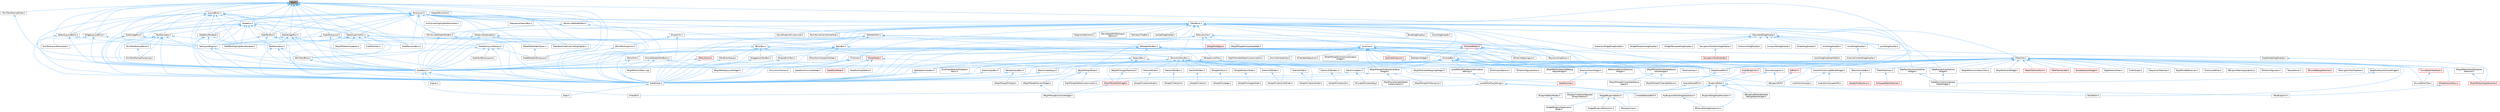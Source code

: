 digraph "IRun.h"
{
 // INTERACTIVE_SVG=YES
 // LATEX_PDF_SIZE
  bgcolor="transparent";
  edge [fontname=Helvetica,fontsize=10,labelfontname=Helvetica,labelfontsize=10];
  node [fontname=Helvetica,fontsize=10,shape=box,height=0.2,width=0.4];
  Node1 [id="Node000001",label="IRun.h",height=0.2,width=0.4,color="gray40", fillcolor="grey60", style="filled", fontcolor="black",tooltip=" "];
  Node1 -> Node2 [id="edge1_Node000001_Node000002",dir="back",color="steelblue1",style="solid",tooltip=" "];
  Node2 [id="Node000002",label="DefaultLayoutBlock.h",height=0.2,width=0.4,color="grey40", fillcolor="white", style="filled",URL="$de/d9b/DefaultLayoutBlock_8h.html",tooltip=" "];
  Node2 -> Node3 [id="edge2_Node000002_Node000003",dir="back",color="steelblue1",style="solid",tooltip=" "];
  Node3 [id="Node000003",label="SlateBasics.h",height=0.2,width=0.4,color="grey40", fillcolor="white", style="filled",URL="$da/d2f/SlateBasics_8h.html",tooltip=" "];
  Node3 -> Node4 [id="edge3_Node000003_Node000004",dir="back",color="steelblue1",style="solid",tooltip=" "];
  Node4 [id="Node000004",label="Engine.h",height=0.2,width=0.4,color="grey40", fillcolor="white", style="filled",URL="$d1/d34/Public_2Engine_8h.html",tooltip=" "];
  Node3 -> Node5 [id="edge4_Node000003_Node000005",dir="back",color="steelblue1",style="solid",tooltip=" "];
  Node5 [id="Node000005",label="Slate.h",height=0.2,width=0.4,color="grey40", fillcolor="white", style="filled",URL="$d2/dc0/Slate_8h.html",tooltip=" "];
  Node3 -> Node6 [id="edge5_Node000003_Node000006",dir="back",color="steelblue1",style="solid",tooltip=" "];
  Node6 [id="Node000006",label="SlateExtras.h",height=0.2,width=0.4,color="grey40", fillcolor="white", style="filled",URL="$d8/dec/SlateExtras_8h.html",tooltip=" "];
  Node6 -> Node5 [id="edge6_Node000006_Node000005",dir="back",color="steelblue1",style="solid",tooltip=" "];
  Node3 -> Node7 [id="edge7_Node000003_Node000007",dir="back",color="steelblue1",style="solid",tooltip=" "];
  Node7 [id="Node000007",label="UnrealEd.h",height=0.2,width=0.4,color="grey40", fillcolor="white", style="filled",URL="$d2/d5f/UnrealEd_8h.html",tooltip=" "];
  Node2 -> Node6 [id="edge8_Node000002_Node000006",dir="back",color="steelblue1",style="solid",tooltip=" "];
  Node2 -> Node8 [id="edge9_Node000002_Node000008",dir="back",color="steelblue1",style="solid",tooltip=" "];
  Node8 [id="Node000008",label="TextLayoutEngine.h",height=0.2,width=0.4,color="grey40", fillcolor="white", style="filled",URL="$da/d06/TextLayoutEngine_8h.html",tooltip=" "];
  Node8 -> Node3 [id="edge10_Node000008_Node000003",dir="back",color="steelblue1",style="solid",tooltip=" "];
  Node8 -> Node6 [id="edge11_Node000008_Node000006",dir="back",color="steelblue1",style="solid",tooltip=" "];
  Node1 -> Node9 [id="edge12_Node000001_Node000009",dir="back",color="steelblue1",style="solid",tooltip=" "];
  Node9 [id="Node000009",label="ILayoutBlock.h",height=0.2,width=0.4,color="grey40", fillcolor="white", style="filled",URL="$d5/d67/ILayoutBlock_8h.html",tooltip=" "];
  Node9 -> Node2 [id="edge13_Node000009_Node000002",dir="back",color="steelblue1",style="solid",tooltip=" "];
  Node9 -> Node10 [id="edge14_Node000009_Node000010",dir="back",color="steelblue1",style="solid",tooltip=" "];
  Node10 [id="Node000010",label="ISlateRun.h",height=0.2,width=0.4,color="grey40", fillcolor="white", style="filled",URL="$d9/d49/ISlateRun_8h.html",tooltip=" "];
  Node10 -> Node11 [id="edge15_Node000010_Node000011",dir="back",color="steelblue1",style="solid",tooltip=" "];
  Node11 [id="Node000011",label="ISlateRunRenderer.h",height=0.2,width=0.4,color="grey40", fillcolor="white", style="filled",URL="$d3/dfa/ISlateRunRenderer_8h.html",tooltip=" "];
  Node11 -> Node3 [id="edge16_Node000011_Node000003",dir="back",color="steelblue1",style="solid",tooltip=" "];
  Node11 -> Node6 [id="edge17_Node000011_Node000006",dir="back",color="steelblue1",style="solid",tooltip=" "];
  Node11 -> Node12 [id="edge18_Node000011_Node000012",dir="back",color="steelblue1",style="solid",tooltip=" "];
  Node12 [id="Node000012",label="SlateTextHighlightRunRenderer.h",height=0.2,width=0.4,color="grey40", fillcolor="white", style="filled",URL="$d0/d78/SlateTextHighlightRunRenderer_8h.html",tooltip=" "];
  Node11 -> Node8 [id="edge19_Node000011_Node000008",dir="back",color="steelblue1",style="solid",tooltip=" "];
  Node10 -> Node13 [id="edge20_Node000010_Node000013",dir="back",color="steelblue1",style="solid",tooltip=" "];
  Node13 [id="Node000013",label="ITextDecorator.h",height=0.2,width=0.4,color="grey40", fillcolor="white", style="filled",URL="$d6/d35/ITextDecorator_8h.html",tooltip=" "];
  Node13 -> Node14 [id="edge21_Node000013_Node000014",dir="back",color="steelblue1",style="solid",tooltip=" "];
  Node14 [id="Node000014",label="IRichTextMarkupParser.h",height=0.2,width=0.4,color="grey40", fillcolor="white", style="filled",URL="$d1/dae/IRichTextMarkupParser_8h.html",tooltip=" "];
  Node14 -> Node15 [id="edge22_Node000014_Node000015",dir="back",color="steelblue1",style="solid",tooltip=" "];
  Node15 [id="Node000015",label="RichTextMarkupProcessing.h",height=0.2,width=0.4,color="grey40", fillcolor="white", style="filled",URL="$d5/ddd/RichTextMarkupProcessing_8h.html",tooltip=" "];
  Node13 -> Node16 [id="edge23_Node000013_Node000016",dir="back",color="steelblue1",style="solid",tooltip=" "];
  Node16 [id="Node000016",label="RichTextLayoutMarshaller.h",height=0.2,width=0.4,color="grey40", fillcolor="white", style="filled",URL="$dd/d85/RichTextLayoutMarshaller_8h.html",tooltip=" "];
  Node13 -> Node15 [id="edge24_Node000013_Node000015",dir="back",color="steelblue1",style="solid",tooltip=" "];
  Node13 -> Node17 [id="edge25_Node000013_Node000017",dir="back",color="steelblue1",style="solid",tooltip=" "];
  Node17 [id="Node000017",label="SRichTextBlock.h",height=0.2,width=0.4,color="grey40", fillcolor="white", style="filled",URL="$dd/d4c/SRichTextBlock_8h.html",tooltip=" "];
  Node17 -> Node3 [id="edge26_Node000017_Node000003",dir="back",color="steelblue1",style="solid",tooltip=" "];
  Node17 -> Node6 [id="edge27_Node000017_Node000006",dir="back",color="steelblue1",style="solid",tooltip=" "];
  Node13 -> Node3 [id="edge28_Node000013_Node000003",dir="back",color="steelblue1",style="solid",tooltip=" "];
  Node13 -> Node6 [id="edge29_Node000013_Node000006",dir="back",color="steelblue1",style="solid",tooltip=" "];
  Node13 -> Node18 [id="edge30_Node000013_Node000018",dir="back",color="steelblue1",style="solid",tooltip=" "];
  Node18 [id="Node000018",label="TextDecorators.h",height=0.2,width=0.4,color="grey40", fillcolor="white", style="filled",URL="$df/d2a/TextDecorators_8h.html",tooltip=" "];
  Node18 -> Node17 [id="edge31_Node000018_Node000017",dir="back",color="steelblue1",style="solid",tooltip=" "];
  Node18 -> Node3 [id="edge32_Node000018_Node000003",dir="back",color="steelblue1",style="solid",tooltip=" "];
  Node18 -> Node6 [id="edge33_Node000018_Node000006",dir="back",color="steelblue1",style="solid",tooltip=" "];
  Node10 -> Node3 [id="edge34_Node000010_Node000003",dir="back",color="steelblue1",style="solid",tooltip=" "];
  Node10 -> Node6 [id="edge35_Node000010_Node000006",dir="back",color="steelblue1",style="solid",tooltip=" "];
  Node10 -> Node19 [id="edge36_Node000010_Node000019",dir="back",color="steelblue1",style="solid",tooltip=" "];
  Node19 [id="Node000019",label="SlateHyperlinkRun.h",height=0.2,width=0.4,color="grey40", fillcolor="white", style="filled",URL="$d6/dd6/SlateHyperlinkRun_8h.html",tooltip=" "];
  Node19 -> Node20 [id="edge37_Node000019_Node000020",dir="back",color="steelblue1",style="solid",tooltip=" "];
  Node20 [id="Node000020",label="CreditsScreen.h",height=0.2,width=0.4,color="grey40", fillcolor="white", style="filled",URL="$d7/db9/CreditsScreen_8h.html",tooltip=" "];
  Node19 -> Node21 [id="edge38_Node000019_Node000021",dir="back",color="steelblue1",style="solid",tooltip=" "];
  Node21 [id="Node000021",label="SKismetInspector.h",height=0.2,width=0.4,color="grey40", fillcolor="white", style="filled",URL="$db/dd1/SKismetInspector_8h.html",tooltip=" "];
  Node21 -> Node22 [id="edge39_Node000021_Node000022",dir="back",color="steelblue1",style="solid",tooltip=" "];
  Node22 [id="Node000022",label="BlueprintEditor.h",height=0.2,width=0.4,color="grey40", fillcolor="white", style="filled",URL="$df/d7d/BlueprintEditor_8h.html",tooltip=" "];
  Node22 -> Node23 [id="edge40_Node000022_Node000023",dir="back",color="steelblue1",style="solid",tooltip=" "];
  Node23 [id="Node000023",label="BPVariableDragDropAction.h",height=0.2,width=0.4,color="grey40", fillcolor="white", style="filled",URL="$dd/d23/BPVariableDragDropAction_8h.html",tooltip=" "];
  Node22 -> Node24 [id="edge41_Node000022_Node000024",dir="back",color="steelblue1",style="solid",tooltip=" "];
  Node24 [id="Node000024",label="BlueprintDragDropMenuItem.h",height=0.2,width=0.4,color="grey40", fillcolor="white", style="filled",URL="$dc/deb/BlueprintDragDropMenuItem_8h.html",tooltip=" "];
  Node22 -> Node25 [id="edge42_Node000022_Node000025",dir="back",color="steelblue1",style="solid",tooltip=" "];
  Node25 [id="Node000025",label="BlueprintEditorModes.h",height=0.2,width=0.4,color="grey40", fillcolor="white", style="filled",URL="$d9/d70/BlueprintEditorModes_8h.html",tooltip=" "];
  Node25 -> Node26 [id="edge43_Node000025_Node000026",dir="back",color="steelblue1",style="solid",tooltip=" "];
  Node26 [id="Node000026",label="WidgetBlueprintApplication\lMode.h",height=0.2,width=0.4,color="grey40", fillcolor="white", style="filled",URL="$d3/d40/WidgetBlueprintApplicationMode_8h.html",tooltip=" "];
  Node22 -> Node27 [id="edge44_Node000022_Node000027",dir="back",color="steelblue1",style="solid",tooltip=" "];
  Node27 [id="Node000027",label="IDisplayClusterConfigurator\lBlueprintEditor.h",height=0.2,width=0.4,color="grey40", fillcolor="white", style="filled",URL="$dd/d4b/IDisplayClusterConfiguratorBlueprintEditor_8h.html",tooltip=" "];
  Node22 -> Node28 [id="edge45_Node000022_Node000028",dir="back",color="steelblue1",style="solid",tooltip=" "];
  Node28 [id="Node000028",label="MyBlueprintItemDragDropAction.h",height=0.2,width=0.4,color="grey40", fillcolor="white", style="filled",URL="$da/d11/MyBlueprintItemDragDropAction_8h.html",tooltip=" "];
  Node28 -> Node23 [id="edge46_Node000028_Node000023",dir="back",color="steelblue1",style="solid",tooltip=" "];
  Node22 -> Node29 [id="edge47_Node000022_Node000029",dir="back",color="steelblue1",style="solid",tooltip=" "];
  Node29 [id="Node000029",label="SBlueprintEditorSelected\lDebugObjectWidget.h",height=0.2,width=0.4,color="grey40", fillcolor="white", style="filled",URL="$de/d6c/SBlueprintEditorSelectedDebugObjectWidget_8h.html",tooltip=" "];
  Node22 -> Node30 [id="edge48_Node000022_Node000030",dir="back",color="steelblue1",style="solid",tooltip=" "];
  Node30 [id="Node000030",label="SMyBlueprint.h",height=0.2,width=0.4,color="grey40", fillcolor="white", style="filled",URL="$d3/d34/SMyBlueprint_8h.html",tooltip=" "];
  Node22 -> Node31 [id="edge49_Node000022_Node000031",dir="back",color="steelblue1",style="solid",tooltip=" "];
  Node31 [id="Node000031",label="SSCSEditor.h",height=0.2,width=0.4,color="grey40", fillcolor="white", style="filled",URL="$d0/d2e/SSCSEditor_8h.html",tooltip=" "];
  Node22 -> Node32 [id="edge50_Node000022_Node000032",dir="back",color="steelblue1",style="solid",tooltip=" "];
  Node32 [id="Node000032",label="WidgetBlueprintEditor.h",height=0.2,width=0.4,color="grey40", fillcolor="white", style="filled",URL="$d6/d04/WidgetBlueprintEditor_8h.html",tooltip=" "];
  Node32 -> Node33 [id="edge51_Node000032_Node000033",dir="back",color="steelblue1",style="solid",tooltip=" "];
  Node33 [id="Node000033",label="SDesignerView.h",height=0.2,width=0.4,color="grey40", fillcolor="white", style="filled",URL="$d2/d14/SDesignerView_8h.html",tooltip=" "];
  Node32 -> Node26 [id="edge52_Node000032_Node000026",dir="back",color="steelblue1",style="solid",tooltip=" "];
  Node32 -> Node34 [id="edge53_Node000032_Node000034",dir="back",color="steelblue1",style="solid",tooltip=" "];
  Node34 [id="Node000034",label="WidgetBlueprintEditorUtils.h",height=0.2,width=0.4,color="grey40", fillcolor="white", style="filled",URL="$d9/df7/WidgetBlueprintEditorUtils_8h.html",tooltip=" "];
  Node21 -> Node35 [id="edge54_Node000021_Node000035",dir="back",color="steelblue1",style="solid",tooltip=" "];
  Node35 [id="Node000035",label="SBlueprintDiff.h",height=0.2,width=0.4,color="grey40", fillcolor="white", style="filled",URL="$de/d6d/SBlueprintDiff_8h.html",tooltip=" "];
  Node19 -> Node17 [id="edge55_Node000019_Node000017",dir="back",color="steelblue1",style="solid",tooltip=" "];
  Node19 -> Node36 [id="edge56_Node000019_Node000036",dir="back",color="steelblue1",style="solid",tooltip=" "];
  Node36 [id="Node000036",label="SRichTextHyperlink.h",height=0.2,width=0.4,color="grey40", fillcolor="white", style="filled",URL="$da/d06/SRichTextHyperlink_8h.html",tooltip=" "];
  Node36 -> Node6 [id="edge57_Node000036_Node000006",dir="back",color="steelblue1",style="solid",tooltip=" "];
  Node19 -> Node37 [id="edge58_Node000019_Node000037",dir="back",color="steelblue1",style="solid",tooltip=" "];
  Node37 [id="Node000037",label="SRigVMDetailsInspector.h",height=0.2,width=0.4,color="grey40", fillcolor="white", style="filled",URL="$df/dfb/SRigVMDetailsInspector_8h.html",tooltip=" "];
  Node19 -> Node3 [id="edge59_Node000019_Node000003",dir="back",color="steelblue1",style="solid",tooltip=" "];
  Node19 -> Node6 [id="edge60_Node000019_Node000006",dir="back",color="steelblue1",style="solid",tooltip=" "];
  Node19 -> Node18 [id="edge61_Node000019_Node000018",dir="back",color="steelblue1",style="solid",tooltip=" "];
  Node19 -> Node8 [id="edge62_Node000019_Node000008",dir="back",color="steelblue1",style="solid",tooltip=" "];
  Node10 -> Node38 [id="edge63_Node000010_Node000038",dir="back",color="steelblue1",style="solid",tooltip=" "];
  Node38 [id="Node000038",label="SlateImageRun.h",height=0.2,width=0.4,color="grey40", fillcolor="white", style="filled",URL="$d5/d9c/SlateImageRun_8h.html",tooltip=" "];
  Node38 -> Node3 [id="edge64_Node000038_Node000003",dir="back",color="steelblue1",style="solid",tooltip=" "];
  Node38 -> Node6 [id="edge65_Node000038_Node000006",dir="back",color="steelblue1",style="solid",tooltip=" "];
  Node38 -> Node8 [id="edge66_Node000038_Node000008",dir="back",color="steelblue1",style="solid",tooltip=" "];
  Node10 -> Node12 [id="edge67_Node000010_Node000012",dir="back",color="steelblue1",style="solid",tooltip=" "];
  Node10 -> Node39 [id="edge68_Node000010_Node000039",dir="back",color="steelblue1",style="solid",tooltip=" "];
  Node39 [id="Node000039",label="SlateTextRun.h",height=0.2,width=0.4,color="grey40", fillcolor="white", style="filled",URL="$d1/dd2/SlateTextRun_8h.html",tooltip=" "];
  Node39 -> Node3 [id="edge69_Node000039_Node000003",dir="back",color="steelblue1",style="solid",tooltip=" "];
  Node39 -> Node6 [id="edge70_Node000039_Node000006",dir="back",color="steelblue1",style="solid",tooltip=" "];
  Node39 -> Node40 [id="edge71_Node000039_Node000040",dir="back",color="steelblue1",style="solid",tooltip=" "];
  Node40 [id="Node000040",label="SlatePasswordRun.h",height=0.2,width=0.4,color="grey40", fillcolor="white", style="filled",URL="$d7/d80/SlatePasswordRun_8h.html",tooltip=" "];
  Node39 -> Node8 [id="edge72_Node000039_Node000008",dir="back",color="steelblue1",style="solid",tooltip=" "];
  Node10 -> Node41 [id="edge73_Node000010_Node000041",dir="back",color="steelblue1",style="solid",tooltip=" "];
  Node41 [id="Node000041",label="SlateWidgetRun.h",height=0.2,width=0.4,color="grey40", fillcolor="white", style="filled",URL="$d1/d50/SlateWidgetRun_8h.html",tooltip=" "];
  Node41 -> Node3 [id="edge74_Node000041_Node000003",dir="back",color="steelblue1",style="solid",tooltip=" "];
  Node41 -> Node6 [id="edge75_Node000041_Node000006",dir="back",color="steelblue1",style="solid",tooltip=" "];
  Node41 -> Node18 [id="edge76_Node000041_Node000018",dir="back",color="steelblue1",style="solid",tooltip=" "];
  Node41 -> Node8 [id="edge77_Node000041_Node000008",dir="back",color="steelblue1",style="solid",tooltip=" "];
  Node10 -> Node18 [id="edge78_Node000010_Node000018",dir="back",color="steelblue1",style="solid",tooltip=" "];
  Node10 -> Node8 [id="edge79_Node000010_Node000008",dir="back",color="steelblue1",style="solid",tooltip=" "];
  Node9 -> Node11 [id="edge80_Node000009_Node000011",dir="back",color="steelblue1",style="solid",tooltip=" "];
  Node9 -> Node3 [id="edge81_Node000009_Node000003",dir="back",color="steelblue1",style="solid",tooltip=" "];
  Node9 -> Node6 [id="edge82_Node000009_Node000006",dir="back",color="steelblue1",style="solid",tooltip=" "];
  Node9 -> Node19 [id="edge83_Node000009_Node000019",dir="back",color="steelblue1",style="solid",tooltip=" "];
  Node9 -> Node38 [id="edge84_Node000009_Node000038",dir="back",color="steelblue1",style="solid",tooltip=" "];
  Node9 -> Node40 [id="edge85_Node000009_Node000040",dir="back",color="steelblue1",style="solid",tooltip=" "];
  Node9 -> Node12 [id="edge86_Node000009_Node000012",dir="back",color="steelblue1",style="solid",tooltip=" "];
  Node9 -> Node39 [id="edge87_Node000009_Node000039",dir="back",color="steelblue1",style="solid",tooltip=" "];
  Node9 -> Node41 [id="edge88_Node000009_Node000041",dir="back",color="steelblue1",style="solid",tooltip=" "];
  Node9 -> Node8 [id="edge89_Node000009_Node000008",dir="back",color="steelblue1",style="solid",tooltip=" "];
  Node9 -> Node42 [id="edge90_Node000009_Node000042",dir="back",color="steelblue1",style="solid",tooltip=" "];
  Node42 [id="Node000042",label="WidgetLayoutBlock.h",height=0.2,width=0.4,color="grey40", fillcolor="white", style="filled",URL="$df/d2d/WidgetLayoutBlock_8h.html",tooltip=" "];
  Node42 -> Node3 [id="edge91_Node000042_Node000003",dir="back",color="steelblue1",style="solid",tooltip=" "];
  Node42 -> Node6 [id="edge92_Node000042_Node000006",dir="back",color="steelblue1",style="solid",tooltip=" "];
  Node42 -> Node8 [id="edge93_Node000042_Node000008",dir="back",color="steelblue1",style="solid",tooltip=" "];
  Node1 -> Node43 [id="edge94_Node000001_Node000043",dir="back",color="steelblue1",style="solid",tooltip=" "];
  Node43 [id="Node000043",label="IRichTextMarkupWriter.h",height=0.2,width=0.4,color="grey40", fillcolor="white", style="filled",URL="$dd/d55/IRichTextMarkupWriter_8h.html",tooltip=" "];
  Node43 -> Node15 [id="edge95_Node000043_Node000015",dir="back",color="steelblue1",style="solid",tooltip=" "];
  Node1 -> Node10 [id="edge96_Node000001_Node000010",dir="back",color="steelblue1",style="solid",tooltip=" "];
  Node1 -> Node13 [id="edge97_Node000001_Node000013",dir="back",color="steelblue1",style="solid",tooltip=" "];
  Node1 -> Node16 [id="edge98_Node000001_Node000016",dir="back",color="steelblue1",style="solid",tooltip=" "];
  Node1 -> Node44 [id="edge99_Node000001_Node000044",dir="back",color="steelblue1",style="solid",tooltip=" "];
  Node44 [id="Node000044",label="SMultiLineEditableText.h",height=0.2,width=0.4,color="grey40", fillcolor="white", style="filled",URL="$d3/d39/SMultiLineEditableText_8h.html",tooltip=" "];
  Node44 -> Node45 [id="edge100_Node000044_Node000045",dir="back",color="steelblue1",style="solid",tooltip=" "];
  Node45 [id="Node000045",label="SMultiLineEditableTextBox.h",height=0.2,width=0.4,color="grey40", fillcolor="white", style="filled",URL="$da/d53/SMultiLineEditableTextBox_8h.html",tooltip=" "];
  Node45 -> Node3 [id="edge101_Node000045_Node000003",dir="back",color="steelblue1",style="solid",tooltip=" "];
  Node45 -> Node6 [id="edge102_Node000045_Node000006",dir="back",color="steelblue1",style="solid",tooltip=" "];
  Node44 -> Node3 [id="edge103_Node000044_Node000003",dir="back",color="steelblue1",style="solid",tooltip=" "];
  Node44 -> Node6 [id="edge104_Node000044_Node000006",dir="back",color="steelblue1",style="solid",tooltip=" "];
  Node1 -> Node45 [id="edge105_Node000001_Node000045",dir="back",color="steelblue1",style="solid",tooltip=" "];
  Node1 -> Node46 [id="edge106_Node000001_Node000046",dir="back",color="steelblue1",style="solid",tooltip=" "];
  Node46 [id="Node000046",label="ShapedTextCache.h",height=0.2,width=0.4,color="grey40", fillcolor="white", style="filled",URL="$d9/d0c/ShapedTextCache_8h.html",tooltip=" "];
  Node1 -> Node3 [id="edge107_Node000001_Node000003",dir="back",color="steelblue1",style="solid",tooltip=" "];
  Node1 -> Node47 [id="edge108_Node000001_Node000047",dir="back",color="steelblue1",style="solid",tooltip=" "];
  Node47 [id="Node000047",label="SlateEditableTextLayout.h",height=0.2,width=0.4,color="grey40", fillcolor="white", style="filled",URL="$dd/d9e/SlateEditableTextLayout_8h.html",tooltip=" "];
  Node1 -> Node6 [id="edge109_Node000001_Node000006",dir="back",color="steelblue1",style="solid",tooltip=" "];
  Node1 -> Node19 [id="edge110_Node000001_Node000019",dir="back",color="steelblue1",style="solid",tooltip=" "];
  Node1 -> Node38 [id="edge111_Node000001_Node000038",dir="back",color="steelblue1",style="solid",tooltip=" "];
  Node1 -> Node40 [id="edge112_Node000001_Node000040",dir="back",color="steelblue1",style="solid",tooltip=" "];
  Node1 -> Node48 [id="edge113_Node000001_Node000048",dir="back",color="steelblue1",style="solid",tooltip=" "];
  Node48 [id="Node000048",label="SlateSharedPCH.h",height=0.2,width=0.4,color="grey40", fillcolor="white", style="filled",URL="$d1/dfc/SlateSharedPCH_8h.html",tooltip=" "];
  Node48 -> Node49 [id="edge114_Node000048_Node000049",dir="back",color="steelblue1",style="solid",tooltip=" "];
  Node49 [id="Node000049",label="EngineSharedPCH.h",height=0.2,width=0.4,color="grey40", fillcolor="white", style="filled",URL="$dc/dbb/EngineSharedPCH_8h.html",tooltip=" "];
  Node49 -> Node50 [id="edge115_Node000049_Node000050",dir="back",color="steelblue1",style="solid",tooltip=" "];
  Node50 [id="Node000050",label="UnrealEdSharedPCH.h",height=0.2,width=0.4,color="grey40", fillcolor="white", style="filled",URL="$d1/de6/UnrealEdSharedPCH_8h.html",tooltip=" "];
  Node1 -> Node51 [id="edge116_Node000001_Node000051",dir="back",color="steelblue1",style="solid",tooltip=" "];
  Node51 [id="Node000051",label="SlateTextLayout.h",height=0.2,width=0.4,color="grey40", fillcolor="white", style="filled",URL="$dc/d8b/SlateTextLayout_8h.html",tooltip=" "];
  Node51 -> Node3 [id="edge117_Node000051_Node000003",dir="back",color="steelblue1",style="solid",tooltip=" "];
  Node51 -> Node6 [id="edge118_Node000051_Node000006",dir="back",color="steelblue1",style="solid",tooltip=" "];
  Node51 -> Node52 [id="edge119_Node000051_Node000052",dir="back",color="steelblue1",style="solid",tooltip=" "];
  Node52 [id="Node000052",label="SlateTextLayoutFactory.h",height=0.2,width=0.4,color="grey40", fillcolor="white", style="filled",URL="$d1/d1b/SlateTextLayoutFactory_8h.html",tooltip=" "];
  Node52 -> Node17 [id="edge120_Node000052_Node000017",dir="back",color="steelblue1",style="solid",tooltip=" "];
  Node52 -> Node3 [id="edge121_Node000052_Node000003",dir="back",color="steelblue1",style="solid",tooltip=" "];
  Node52 -> Node47 [id="edge122_Node000052_Node000047",dir="back",color="steelblue1",style="solid",tooltip=" "];
  Node52 -> Node6 [id="edge123_Node000052_Node000006",dir="back",color="steelblue1",style="solid",tooltip=" "];
  Node52 -> Node53 [id="edge124_Node000052_Node000053",dir="back",color="steelblue1",style="solid",tooltip=" "];
  Node53 [id="Node000053",label="SlateTextBlockLayout.h",height=0.2,width=0.4,color="grey40", fillcolor="white", style="filled",URL="$d7/de9/SlateTextBlockLayout_8h.html",tooltip=" "];
  Node51 -> Node8 [id="edge125_Node000051_Node000008",dir="back",color="steelblue1",style="solid",tooltip=" "];
  Node1 -> Node39 [id="edge126_Node000001_Node000039",dir="back",color="steelblue1",style="solid",tooltip=" "];
  Node1 -> Node41 [id="edge127_Node000001_Node000041",dir="back",color="steelblue1",style="solid",tooltip=" "];
  Node1 -> Node54 [id="edge128_Node000001_Node000054",dir="back",color="steelblue1",style="solid",tooltip=" "];
  Node54 [id="Node000054",label="TextLayout.h",height=0.2,width=0.4,color="grey40", fillcolor="white", style="filled",URL="$d0/d53/TextLayout_8h.html",tooltip=" "];
  Node54 -> Node55 [id="edge129_Node000054_Node000055",dir="back",color="steelblue1",style="solid",tooltip=" "];
  Node55 [id="Node000055",label="HLSLSyntaxHighlighterMarshaller.h",height=0.2,width=0.4,color="grey40", fillcolor="white", style="filled",URL="$d1/dbb/HLSLSyntaxHighlighterMarshaller_8h.html",tooltip=" "];
  Node54 -> Node56 [id="edge130_Node000054_Node000056",dir="back",color="steelblue1",style="solid",tooltip=" "];
  Node56 [id="Node000056",label="ISlateLineHighlighter.h",height=0.2,width=0.4,color="grey40", fillcolor="white", style="filled",URL="$dc/d03/ISlateLineHighlighter_8h.html",tooltip=" "];
  Node56 -> Node3 [id="edge131_Node000056_Node000003",dir="back",color="steelblue1",style="solid",tooltip=" "];
  Node56 -> Node57 [id="edge132_Node000056_Node000057",dir="back",color="steelblue1",style="solid",tooltip=" "];
  Node57 [id="Node000057",label="SlateEditableTextTypes.h",height=0.2,width=0.4,color="grey40", fillcolor="white", style="filled",URL="$d7/d19/SlateEditableTextTypes_8h.html",tooltip=" "];
  Node57 -> Node47 [id="edge133_Node000057_Node000047",dir="back",color="steelblue1",style="solid",tooltip=" "];
  Node56 -> Node6 [id="edge134_Node000056_Node000006",dir="back",color="steelblue1",style="solid",tooltip=" "];
  Node56 -> Node58 [id="edge135_Node000056_Node000058",dir="back",color="steelblue1",style="solid",tooltip=" "];
  Node58 [id="Node000058",label="SlateTextUnderlineLineHighlighter.h",height=0.2,width=0.4,color="grey40", fillcolor="white", style="filled",URL="$d4/d7c/SlateTextUnderlineLineHighlighter_8h.html",tooltip=" "];
  Node56 -> Node8 [id="edge136_Node000056_Node000008",dir="back",color="steelblue1",style="solid",tooltip=" "];
  Node54 -> Node10 [id="edge137_Node000054_Node000010",dir="back",color="steelblue1",style="solid",tooltip=" "];
  Node54 -> Node11 [id="edge138_Node000054_Node000011",dir="back",color="steelblue1",style="solid",tooltip=" "];
  Node54 -> Node59 [id="edge139_Node000054_Node000059",dir="back",color="steelblue1",style="solid",tooltip=" "];
  Node59 [id="Node000059",label="SEditableText.h",height=0.2,width=0.4,color="grey40", fillcolor="white", style="filled",URL="$df/df7/SEditableText_8h.html",tooltip=" "];
  Node59 -> Node60 [id="edge140_Node000059_Node000060",dir="back",color="steelblue1",style="solid",tooltip=" "];
  Node60 [id="Node000060",label="SEditableTextBox.h",height=0.2,width=0.4,color="grey40", fillcolor="white", style="filled",URL="$df/dd0/SEditableTextBox_8h.html",tooltip=" "];
  Node60 -> Node61 [id="edge141_Node000060_Node000061",dir="back",color="steelblue1",style="solid",tooltip=" "];
  Node61 [id="Node000061",label="SEditableComboBox.h",height=0.2,width=0.4,color="grey40", fillcolor="white", style="filled",URL="$d0/d8c/SEditableComboBox_8h.html",tooltip=" "];
  Node61 -> Node6 [id="edge142_Node000061_Node000006",dir="back",color="steelblue1",style="solid",tooltip=" "];
  Node60 -> Node62 [id="edge143_Node000060_Node000062",dir="back",color="steelblue1",style="solid",tooltip=" "];
  Node62 [id="Node000062",label="SGridLineSpacingList.h",height=0.2,width=0.4,color="grey40", fillcolor="white", style="filled",URL="$db/d48/SGridLineSpacingList_8h.html",tooltip=" "];
  Node60 -> Node63 [id="edge144_Node000060_Node000063",dir="back",color="steelblue1",style="solid",tooltip=" "];
  Node63 [id="Node000063",label="SNumericDropDown.h",height=0.2,width=0.4,color="grey40", fillcolor="white", style="filled",URL="$d3/d12/SNumericDropDown_8h.html",tooltip=" "];
  Node60 -> Node64 [id="edge145_Node000060_Node000064",dir="back",color="steelblue1",style="solid",tooltip=" "];
  Node64 [id="Node000064",label="SRigVMGraphPinEditableName\lValueWidget.h",height=0.2,width=0.4,color="grey40", fillcolor="white", style="filled",URL="$da/d0c/SRigVMGraphPinEditableNameValueWidget_8h.html",tooltip=" "];
  Node64 -> Node65 [id="edge146_Node000064_Node000065",dir="back",color="steelblue1",style="solid",tooltip=" "];
  Node65 [id="Node000065",label="SRigVMGraphPinUserDataName\lSpace.h",height=0.2,width=0.4,color="grey40", fillcolor="white", style="filled",URL="$d7/dfd/SRigVMGraphPinUserDataNameSpace_8h.html",tooltip=" "];
  Node64 -> Node66 [id="edge147_Node000064_Node000066",dir="back",color="steelblue1",style="solid",tooltip=" "];
  Node66 [id="Node000066",label="SRigVMGraphPinVariableName.h",height=0.2,width=0.4,color="grey40", fillcolor="white", style="filled",URL="$d0/da1/SRigVMGraphPinVariableName_8h.html",tooltip=" "];
  Node60 -> Node67 [id="edge148_Node000060_Node000067",dir="back",color="steelblue1",style="solid",tooltip=" "];
  Node67 [id="Node000067",label="SRigVMGraphPinNameListValue\lWidget.h",height=0.2,width=0.4,color="grey40", fillcolor="white", style="filled",URL="$dc/dac/SRigVMGraphPinNameListValueWidget_8h.html",tooltip=" "];
  Node67 -> Node68 [id="edge149_Node000067_Node000068",dir="back",color="steelblue1",style="solid",tooltip=" "];
  Node68 [id="Node000068",label="RigVMGraphDetailCustomization.h",height=0.2,width=0.4,color="grey40", fillcolor="white", style="filled",URL="$da/d8c/RigVMGraphDetailCustomization_8h.html",tooltip=" "];
  Node67 -> Node69 [id="edge150_Node000067_Node000069",dir="back",color="steelblue1",style="solid",tooltip=" "];
  Node69 [id="Node000069",label="RigVMLocalVariableDetail\lCustomization.h",height=0.2,width=0.4,color="grey40", fillcolor="white", style="filled",URL="$de/de8/RigVMLocalVariableDetailCustomization_8h.html",tooltip=" "];
  Node67 -> Node70 [id="edge151_Node000067_Node000070",dir="back",color="steelblue1",style="solid",tooltip=" "];
  Node70 [id="Node000070",label="SRigVMGraphPinNameList.h",height=0.2,width=0.4,color="grey40", fillcolor="white", style="filled",URL="$d7/dfc/SRigVMGraphPinNameList_8h.html",tooltip=" "];
  Node60 -> Node71 [id="edge152_Node000060_Node000071",dir="back",color="steelblue1",style="solid",tooltip=" "];
  Node71 [id="Node000071",label="SSearchBox.h",height=0.2,width=0.4,color="grey40", fillcolor="white", style="filled",URL="$df/d3f/SSearchBox_8h.html",tooltip=" "];
  Node71 -> Node72 [id="edge153_Node000071_Node000072",dir="back",color="steelblue1",style="solid",tooltip=" "];
  Node72 [id="Node000072",label="SListViewSelectorDropdown\lMenu.h",height=0.2,width=0.4,color="grey40", fillcolor="white", style="filled",URL="$d4/dc9/SListViewSelectorDropdownMenu_8h.html",tooltip=" "];
  Node71 -> Node73 [id="edge154_Node000071_Node000073",dir="back",color="steelblue1",style="solid",tooltip=" "];
  Node73 [id="Node000073",label="SRigVMBulkEditWidget.h",height=0.2,width=0.4,color="red", fillcolor="#FFF0F0", style="filled",URL="$d7/dab/SRigVMBulkEditWidget_8h.html",tooltip=" "];
  Node73 -> Node76 [id="edge155_Node000073_Node000076",dir="back",color="steelblue1",style="solid",tooltip=" "];
  Node76 [id="Node000076",label="SRigVMSwapFunctionsWidget.h",height=0.2,width=0.4,color="grey40", fillcolor="white", style="filled",URL="$d0/da2/SRigVMSwapFunctionsWidget_8h.html",tooltip=" "];
  Node71 -> Node77 [id="edge156_Node000071_Node000077",dir="back",color="steelblue1",style="solid",tooltip=" "];
  Node77 [id="Node000077",label="SRigVMChangesTreeView.h",height=0.2,width=0.4,color="grey40", fillcolor="white", style="filled",URL="$dd/d83/SRigVMChangesTreeView_8h.html",tooltip=" "];
  Node77 -> Node73 [id="edge157_Node000077_Node000073",dir="back",color="steelblue1",style="solid",tooltip=" "];
  Node71 -> Node78 [id="edge158_Node000071_Node000078",dir="back",color="steelblue1",style="solid",tooltip=" "];
  Node78 [id="Node000078",label="SRigVMVariableMappingWidget.h",height=0.2,width=0.4,color="grey40", fillcolor="white", style="filled",URL="$d0/ddc/SRigVMVariableMappingWidget_8h.html",tooltip=" "];
  Node71 -> Node6 [id="edge159_Node000071_Node000006",dir="back",color="steelblue1",style="solid",tooltip=" "];
  Node60 -> Node79 [id="edge160_Node000060_Node000079",dir="back",color="steelblue1",style="solid",tooltip=" "];
  Node79 [id="Node000079",label="SSuggestionTextBox.h",height=0.2,width=0.4,color="grey40", fillcolor="white", style="filled",URL="$d1/df9/SSuggestionTextBox_8h.html",tooltip=" "];
  Node79 -> Node6 [id="edge161_Node000079_Node000006",dir="back",color="steelblue1",style="solid",tooltip=" "];
  Node60 -> Node3 [id="edge162_Node000060_Node000003",dir="back",color="steelblue1",style="solid",tooltip=" "];
  Node60 -> Node6 [id="edge163_Node000060_Node000006",dir="back",color="steelblue1",style="solid",tooltip=" "];
  Node60 -> Node48 [id="edge164_Node000060_Node000048",dir="back",color="steelblue1",style="solid",tooltip=" "];
  Node59 -> Node80 [id="edge165_Node000059_Node000080",dir="back",color="steelblue1",style="solid",tooltip=" "];
  Node80 [id="Node000080",label="SNumericEntryBox.h",height=0.2,width=0.4,color="grey40", fillcolor="white", style="filled",URL="$d8/d1a/SNumericEntryBox_8h.html",tooltip=" "];
  Node80 -> Node81 [id="edge166_Node000080_Node000081",dir="back",color="steelblue1",style="solid",tooltip=" "];
  Node81 [id="Node000081",label="SGraphPinNum.h",height=0.2,width=0.4,color="grey40", fillcolor="white", style="filled",URL="$d7/da4/SGraphPinNum_8h.html",tooltip=" "];
  Node81 -> Node82 [id="edge167_Node000081_Node000082",dir="back",color="steelblue1",style="solid",tooltip=" "];
  Node82 [id="Node000082",label="SGraphPinInteger.h",height=0.2,width=0.4,color="grey40", fillcolor="white", style="filled",URL="$df/d54/SGraphPinInteger_8h.html",tooltip=" "];
  Node80 -> Node83 [id="edge168_Node000080_Node000083",dir="back",color="steelblue1",style="solid",tooltip=" "];
  Node83 [id="Node000083",label="SGraphPinNumSlider.h",height=0.2,width=0.4,color="grey40", fillcolor="white", style="filled",URL="$d5/d00/SGraphPinNumSlider_8h.html",tooltip=" "];
  Node83 -> Node84 [id="edge169_Node000083_Node000084",dir="back",color="steelblue1",style="solid",tooltip=" "];
  Node84 [id="Node000084",label="SGraphPinIntegerSlider.h",height=0.2,width=0.4,color="grey40", fillcolor="white", style="filled",URL="$da/d60/SGraphPinIntegerSlider_8h.html",tooltip=" "];
  Node80 -> Node85 [id="edge170_Node000080_Node000085",dir="back",color="steelblue1",style="solid",tooltip=" "];
  Node85 [id="Node000085",label="SGraphPinVector2DSlider.h",height=0.2,width=0.4,color="grey40", fillcolor="white", style="filled",URL="$d7/d05/SGraphPinVector2DSlider_8h.html",tooltip=" "];
  Node80 -> Node86 [id="edge171_Node000080_Node000086",dir="back",color="steelblue1",style="solid",tooltip=" "];
  Node86 [id="Node000086",label="SGraphPinVectorSlider.h",height=0.2,width=0.4,color="grey40", fillcolor="white", style="filled",URL="$dc/d38/SGraphPinVectorSlider_8h.html",tooltip=" "];
  Node80 -> Node87 [id="edge172_Node000080_Node000087",dir="back",color="steelblue1",style="solid",tooltip=" "];
  Node87 [id="Node000087",label="SRotatorInputBox.h",height=0.2,width=0.4,color="grey40", fillcolor="white", style="filled",URL="$de/dd2/SRotatorInputBox_8h.html",tooltip=" "];
  Node87 -> Node88 [id="edge173_Node000087_Node000088",dir="back",color="steelblue1",style="solid",tooltip=" "];
  Node88 [id="Node000088",label="SRigVMGraphPinQuat.h",height=0.2,width=0.4,color="grey40", fillcolor="white", style="filled",URL="$de/dda/SRigVMGraphPinQuat_8h.html",tooltip=" "];
  Node87 -> Node6 [id="edge174_Node000087_Node000006",dir="back",color="steelblue1",style="solid",tooltip=" "];
  Node80 -> Node89 [id="edge175_Node000080_Node000089",dir="back",color="steelblue1",style="solid",tooltip=" "];
  Node89 [id="Node000089",label="SVector2DSlider.h",height=0.2,width=0.4,color="grey40", fillcolor="white", style="filled",URL="$de/d67/SVector2DSlider_8h.html",tooltip=" "];
  Node89 -> Node85 [id="edge176_Node000089_Node000085",dir="back",color="steelblue1",style="solid",tooltip=" "];
  Node80 -> Node90 [id="edge177_Node000080_Node000090",dir="back",color="steelblue1",style="solid",tooltip=" "];
  Node90 [id="Node000090",label="SVector2DTextBox.h",height=0.2,width=0.4,color="grey40", fillcolor="white", style="filled",URL="$d6/d71/SVector2DTextBox_8h.html",tooltip=" "];
  Node90 -> Node91 [id="edge178_Node000090_Node000091",dir="back",color="steelblue1",style="solid",tooltip=" "];
  Node91 [id="Node000091",label="SGraphPinVector2D.h",height=0.2,width=0.4,color="grey40", fillcolor="white", style="filled",URL="$d7/d67/SGraphPinVector2D_8h.html",tooltip=" "];
  Node80 -> Node92 [id="edge179_Node000080_Node000092",dir="back",color="steelblue1",style="solid",tooltip=" "];
  Node92 [id="Node000092",label="SVector4Slider.h",height=0.2,width=0.4,color="grey40", fillcolor="white", style="filled",URL="$d4/dec/SVector4Slider_8h.html",tooltip=" "];
  Node92 -> Node93 [id="edge180_Node000092_Node000093",dir="back",color="steelblue1",style="solid",tooltip=" "];
  Node93 [id="Node000093",label="SGraphPinVector4Slider.h",height=0.2,width=0.4,color="grey40", fillcolor="white", style="filled",URL="$d9/db8/SGraphPinVector4Slider_8h.html",tooltip=" "];
  Node80 -> Node94 [id="edge181_Node000080_Node000094",dir="back",color="steelblue1",style="solid",tooltip=" "];
  Node94 [id="Node000094",label="SVector4TextBox.h",height=0.2,width=0.4,color="grey40", fillcolor="white", style="filled",URL="$dd/da4/SVector4TextBox_8h.html",tooltip=" "];
  Node94 -> Node95 [id="edge182_Node000094_Node000095",dir="back",color="steelblue1",style="solid",tooltip=" "];
  Node95 [id="Node000095",label="SGraphPinVector4.h",height=0.2,width=0.4,color="grey40", fillcolor="white", style="filled",URL="$d4/d94/SGraphPinVector4_8h.html",tooltip=" "];
  Node80 -> Node96 [id="edge183_Node000080_Node000096",dir="back",color="steelblue1",style="solid",tooltip=" "];
  Node96 [id="Node000096",label="SVectorInputBox.h",height=0.2,width=0.4,color="grey40", fillcolor="white", style="filled",URL="$df/d44/SVectorInputBox_8h.html",tooltip=" "];
  Node96 -> Node6 [id="edge184_Node000096_Node000006",dir="back",color="steelblue1",style="solid",tooltip=" "];
  Node80 -> Node97 [id="edge185_Node000080_Node000097",dir="back",color="steelblue1",style="solid",tooltip=" "];
  Node97 [id="Node000097",label="SVectorSlider.h",height=0.2,width=0.4,color="grey40", fillcolor="white", style="filled",URL="$d2/db5/SVectorSlider_8h.html",tooltip=" "];
  Node97 -> Node86 [id="edge186_Node000097_Node000086",dir="back",color="steelblue1",style="solid",tooltip=" "];
  Node80 -> Node98 [id="edge187_Node000080_Node000098",dir="back",color="steelblue1",style="solid",tooltip=" "];
  Node98 [id="Node000098",label="SVectorTextBox.h",height=0.2,width=0.4,color="grey40", fillcolor="white", style="filled",URL="$df/db8/SVectorTextBox_8h.html",tooltip=" "];
  Node98 -> Node99 [id="edge188_Node000098_Node000099",dir="back",color="steelblue1",style="solid",tooltip=" "];
  Node99 [id="Node000099",label="SGraphPinVector.h",height=0.2,width=0.4,color="grey40", fillcolor="white", style="filled",URL="$d8/de7/SGraphPinVector_8h.html",tooltip=" "];
  Node80 -> Node6 [id="edge189_Node000080_Node000006",dir="back",color="steelblue1",style="solid",tooltip=" "];
  Node59 -> Node100 [id="edge190_Node000059_Node000100",dir="back",color="steelblue1",style="solid",tooltip=" "];
  Node100 [id="Node000100",label="SSpinBox.h",height=0.2,width=0.4,color="grey40", fillcolor="white", style="filled",URL="$d5/da5/SSpinBox_8h.html",tooltip=" "];
  Node100 -> Node80 [id="edge191_Node000100_Node000080",dir="back",color="steelblue1",style="solid",tooltip=" "];
  Node100 -> Node101 [id="edge192_Node000100_Node000101",dir="back",color="steelblue1",style="solid",tooltip=" "];
  Node101 [id="Node000101",label="STransformViewportToolbar.h",height=0.2,width=0.4,color="grey40", fillcolor="white", style="filled",URL="$d8/da8/STransformViewportToolbar_8h.html",tooltip=" "];
  Node100 -> Node3 [id="edge193_Node000100_Node000003",dir="back",color="steelblue1",style="solid",tooltip=" "];
  Node100 -> Node6 [id="edge194_Node000100_Node000006",dir="back",color="steelblue1",style="solid",tooltip=" "];
  Node59 -> Node3 [id="edge195_Node000059_Node000003",dir="back",color="steelblue1",style="solid",tooltip=" "];
  Node59 -> Node6 [id="edge196_Node000059_Node000006",dir="back",color="steelblue1",style="solid",tooltip=" "];
  Node59 -> Node48 [id="edge197_Node000059_Node000048",dir="back",color="steelblue1",style="solid",tooltip=" "];
  Node54 -> Node102 [id="edge198_Node000054_Node000102",dir="back",color="steelblue1",style="solid",tooltip=" "];
  Node102 [id="Node000102",label="SInlineEditableTextBlock.h",height=0.2,width=0.4,color="grey40", fillcolor="white", style="filled",URL="$d7/dd8/SInlineEditableTextBlock_8h.html",tooltip=" "];
  Node102 -> Node103 [id="edge199_Node000102_Node000103",dir="back",color="steelblue1",style="solid",tooltip=" "];
  Node103 [id="Node000103",label="SRigVMActionMenu.cpp",height=0.2,width=0.4,color="grey40", fillcolor="white", style="filled",URL="$dc/d4c/SRigVMActionMenu_8cpp.html",tooltip=" "];
  Node102 -> Node104 [id="edge200_Node000102_Node000104",dir="back",color="steelblue1",style="solid",tooltip=" "];
  Node104 [id="Node000104",label="SRigVMNodeLayoutWidget.h",height=0.2,width=0.4,color="grey40", fillcolor="white", style="filled",URL="$dc/da9/SRigVMNodeLayoutWidget_8h.html",tooltip=" "];
  Node102 -> Node6 [id="edge201_Node000102_Node000006",dir="back",color="steelblue1",style="solid",tooltip=" "];
  Node54 -> Node44 [id="edge202_Node000054_Node000044",dir="back",color="steelblue1",style="solid",tooltip=" "];
  Node54 -> Node45 [id="edge203_Node000054_Node000045",dir="back",color="steelblue1",style="solid",tooltip=" "];
  Node54 -> Node17 [id="edge204_Node000054_Node000017",dir="back",color="steelblue1",style="solid",tooltip=" "];
  Node54 -> Node105 [id="edge205_Node000054_Node000105",dir="back",color="steelblue1",style="solid",tooltip=" "];
  Node105 [id="Node000105",label="SSequencerSearchBox.h",height=0.2,width=0.4,color="grey40", fillcolor="white", style="filled",URL="$d2/df2/SSequencerSearchBox_8h.html",tooltip=" "];
  Node54 -> Node106 [id="edge206_Node000054_Node000106",dir="back",color="steelblue1",style="solid",tooltip=" "];
  Node106 [id="Node000106",label="STextBlock.h",height=0.2,width=0.4,color="grey40", fillcolor="white", style="filled",URL="$d6/d4f/STextBlock_8h.html",tooltip=" "];
  Node106 -> Node107 [id="edge207_Node000106_Node000107",dir="back",color="steelblue1",style="solid",tooltip=" "];
  Node107 [id="Node000107",label="BoneDragDropOp.h",height=0.2,width=0.4,color="grey40", fillcolor="white", style="filled",URL="$d9/dba/BoneDragDropOp_8h.html",tooltip=" "];
  Node106 -> Node108 [id="edge208_Node000106_Node000108",dir="back",color="steelblue1",style="solid",tooltip=" "];
  Node108 [id="Node000108",label="ClassDragDropOp.h",height=0.2,width=0.4,color="grey40", fillcolor="white", style="filled",URL="$d5/d37/ClassDragDropOp_8h.html",tooltip=" "];
  Node106 -> Node109 [id="edge209_Node000106_Node000109",dir="back",color="steelblue1",style="solid",tooltip=" "];
  Node109 [id="Node000109",label="DataflowTransformOutliner\lWidget.h",height=0.2,width=0.4,color="grey40", fillcolor="white", style="filled",URL="$d8/df9/DataflowTransformOutlinerWidget_8h.html",tooltip=" "];
  Node109 -> Node110 [id="edge210_Node000109_Node000110",dir="back",color="steelblue1",style="solid",tooltip=" "];
  Node110 [id="Node000110",label="DataflowCollectionSpread\lSheetWidget.h",height=0.2,width=0.4,color="grey40", fillcolor="white", style="filled",URL="$da/da3/DataflowCollectionSpreadSheetWidget_8h.html",tooltip=" "];
  Node106 -> Node111 [id="edge211_Node000106_Node000111",dir="back",color="steelblue1",style="solid",tooltip=" "];
  Node111 [id="Node000111",label="DataflowVerticesOutliner\lWidget.h",height=0.2,width=0.4,color="grey40", fillcolor="white", style="filled",URL="$dd/deb/DataflowVerticesOutlinerWidget_8h.html",tooltip=" "];
  Node111 -> Node110 [id="edge212_Node000111_Node000110",dir="back",color="steelblue1",style="solid",tooltip=" "];
  Node106 -> Node112 [id="edge213_Node000106_Node000112",dir="back",color="steelblue1",style="solid",tooltip=" "];
  Node112 [id="Node000112",label="DecoratedDragDropOp.h",height=0.2,width=0.4,color="grey40", fillcolor="white", style="filled",URL="$d6/d6a/DecoratedDragDropOp_8h.html",tooltip=" "];
  Node112 -> Node113 [id="edge214_Node000112_Node000113",dir="back",color="steelblue1",style="solid",tooltip=" "];
  Node113 [id="Node000113",label="ActorDragDropOp.h",height=0.2,width=0.4,color="grey40", fillcolor="white", style="filled",URL="$dd/d1a/ActorDragDropOp_8h.html",tooltip=" "];
  Node113 -> Node114 [id="edge215_Node000113_Node000114",dir="back",color="steelblue1",style="solid",tooltip=" "];
  Node114 [id="Node000114",label="ActorDragDropGraphEdOp.h",height=0.2,width=0.4,color="grey40", fillcolor="white", style="filled",URL="$d0/d9b/ActorDragDropGraphEdOp_8h.html",tooltip=" "];
  Node112 -> Node115 [id="edge216_Node000112_Node000115",dir="back",color="steelblue1",style="solid",tooltip=" "];
  Node115 [id="Node000115",label="AssetDragDropOp.h",height=0.2,width=0.4,color="grey40", fillcolor="white", style="filled",URL="$df/dda/AssetDragDropOp_8h.html",tooltip=" "];
  Node115 -> Node116 [id="edge217_Node000115_Node000116",dir="back",color="steelblue1",style="solid",tooltip=" "];
  Node116 [id="Node000116",label="ExternalContentDragDropOp.h",height=0.2,width=0.4,color="grey40", fillcolor="white", style="filled",URL="$d8/de9/ExternalContentDragDropOp_8h.html",tooltip=" "];
  Node112 -> Node117 [id="edge218_Node000112_Node000117",dir="back",color="steelblue1",style="solid",tooltip=" "];
  Node117 [id="Node000117",label="CollectionDragDropOp.h",height=0.2,width=0.4,color="grey40", fillcolor="white", style="filled",URL="$d6/d23/CollectionDragDropOp_8h.html",tooltip=" "];
  Node112 -> Node118 [id="edge219_Node000112_Node000118",dir="back",color="steelblue1",style="solid",tooltip=" "];
  Node118 [id="Node000118",label="CompositeDragDropOp.h",height=0.2,width=0.4,color="grey40", fillcolor="white", style="filled",URL="$dd/d84/CompositeDragDropOp_8h.html",tooltip=" "];
  Node112 -> Node119 [id="edge220_Node000112_Node000119",dir="back",color="steelblue1",style="solid",tooltip=" "];
  Node119 [id="Node000119",label="FolderDragDropOp.h",height=0.2,width=0.4,color="grey40", fillcolor="white", style="filled",URL="$d9/d22/FolderDragDropOp_8h.html",tooltip=" "];
  Node112 -> Node120 [id="edge221_Node000112_Node000120",dir="back",color="steelblue1",style="solid",tooltip=" "];
  Node120 [id="Node000120",label="GraphNodeDragDropOp.h",height=0.2,width=0.4,color="grey40", fillcolor="white", style="filled",URL="$d3/dbf/GraphNodeDragDropOp_8h.html",tooltip=" "];
  Node120 -> Node121 [id="edge222_Node000120_Node000121",dir="back",color="steelblue1",style="solid",tooltip=" "];
  Node121 [id="Node000121",label="SRigVMEditorGraphExplorer.h",height=0.2,width=0.4,color="red", fillcolor="#FFF0F0", style="filled",URL="$db/d11/SRigVMEditorGraphExplorer_8h.html",tooltip=" "];
  Node112 -> Node125 [id="edge223_Node000112_Node000125",dir="back",color="steelblue1",style="solid",tooltip=" "];
  Node125 [id="Node000125",label="HierarchyWidgetDragDropOp.h",height=0.2,width=0.4,color="grey40", fillcolor="white", style="filled",URL="$dd/dee/HierarchyWidgetDragDropOp_8h.html",tooltip=" "];
  Node112 -> Node126 [id="edge224_Node000112_Node000126",dir="back",color="steelblue1",style="solid",tooltip=" "];
  Node126 [id="Node000126",label="LevelDragDropOp.h",height=0.2,width=0.4,color="grey40", fillcolor="white", style="filled",URL="$dc/da5/LevelDragDropOp_8h.html",tooltip=" "];
  Node112 -> Node127 [id="edge225_Node000112_Node000127",dir="back",color="steelblue1",style="solid",tooltip=" "];
  Node127 [id="Node000127",label="NavigationToolItemDragDropOp.h",height=0.2,width=0.4,color="grey40", fillcolor="white", style="filled",URL="$d5/ddf/NavigationToolItemDragDropOp_8h.html",tooltip=" "];
  Node127 -> Node128 [id="edge226_Node000127_Node000128",dir="back",color="steelblue1",style="solid",tooltip=" "];
  Node128 [id="Node000128",label="NavigationToolExtender.h",height=0.2,width=0.4,color="red", fillcolor="#FFF0F0", style="filled",URL="$d6/dbe/NavigationToolExtender_8h.html",tooltip=" "];
  Node112 -> Node130 [id="edge227_Node000112_Node000130",dir="back",color="steelblue1",style="solid",tooltip=" "];
  Node130 [id="Node000130",label="WidgetPropertyDragDropOp.h",height=0.2,width=0.4,color="grey40", fillcolor="white", style="filled",URL="$dc/d6e/WidgetPropertyDragDropOp_8h.html",tooltip=" "];
  Node112 -> Node131 [id="edge228_Node000112_Node000131",dir="back",color="steelblue1",style="solid",tooltip=" "];
  Node131 [id="Node000131",label="WidgetTemplateDragDropOp.h",height=0.2,width=0.4,color="grey40", fillcolor="white", style="filled",URL="$dc/d8f/WidgetTemplateDragDropOp_8h.html",tooltip=" "];
  Node106 -> Node132 [id="edge229_Node000106_Node000132",dir="back",color="steelblue1",style="solid",tooltip=" "];
  Node132 [id="Node000132",label="GameModeInfoCustomizer.h",height=0.2,width=0.4,color="grey40", fillcolor="white", style="filled",URL="$d5/df3/GameModeInfoCustomizer_8h.html",tooltip=" "];
  Node106 -> Node126 [id="edge230_Node000106_Node000126",dir="back",color="steelblue1",style="solid",tooltip=" "];
  Node106 -> Node133 [id="edge231_Node000106_Node000133",dir="back",color="steelblue1",style="solid",tooltip=" "];
  Node133 [id="Node000133",label="PerlinNoiseChannelInterface.h",height=0.2,width=0.4,color="grey40", fillcolor="white", style="filled",URL="$d5/dc1/PerlinNoiseChannelInterface_8h.html",tooltip=" "];
  Node106 -> Node134 [id="edge232_Node000106_Node000134",dir="back",color="steelblue1",style="solid",tooltip=" "];
  Node134 [id="Node000134",label="SComboBox.h",height=0.2,width=0.4,color="grey40", fillcolor="white", style="filled",URL="$d2/dd5/SComboBox_8h.html",tooltip=" "];
  Node134 -> Node109 [id="edge233_Node000134_Node000109",dir="back",color="steelblue1",style="solid",tooltip=" "];
  Node134 -> Node111 [id="edge234_Node000134_Node000111",dir="back",color="steelblue1",style="solid",tooltip=" "];
  Node134 -> Node135 [id="edge235_Node000134_Node000135",dir="back",color="steelblue1",style="solid",tooltip=" "];
  Node135 [id="Node000135",label="LevelEditorPlayNetworkEmulation\lSettings.h",height=0.2,width=0.4,color="grey40", fillcolor="white", style="filled",URL="$d4/d35/LevelEditorPlayNetworkEmulationSettings_8h.html",tooltip=" "];
  Node135 -> Node136 [id="edge236_Node000135_Node000136",dir="back",color="steelblue1",style="solid",tooltip=" "];
  Node136 [id="Node000136",label="LevelEditorPlaySettings.h",height=0.2,width=0.4,color="grey40", fillcolor="white", style="filled",URL="$d4/d3b/LevelEditorPlaySettings_8h.html",tooltip=" "];
  Node136 -> Node33 [id="edge237_Node000136_Node000033",dir="back",color="steelblue1",style="solid",tooltip=" "];
  Node136 -> Node7 [id="edge238_Node000136_Node000007",dir="back",color="steelblue1",style="solid",tooltip=" "];
  Node136 -> Node50 [id="edge239_Node000136_Node000050",dir="back",color="steelblue1",style="solid",tooltip=" "];
  Node134 -> Node137 [id="edge240_Node000134_Node000137",dir="back",color="steelblue1",style="solid",tooltip=" "];
  Node137 [id="Node000137",label="SAudioOscilloscopePanelWidget.h",height=0.2,width=0.4,color="grey40", fillcolor="white", style="filled",URL="$db/d7e/SAudioOscilloscopePanelWidget_8h.html",tooltip=" "];
  Node137 -> Node138 [id="edge241_Node000137_Node000138",dir="back",color="steelblue1",style="solid",tooltip=" "];
  Node138 [id="Node000138",label="AudioOscilloscope.h",height=0.2,width=0.4,color="grey40", fillcolor="white", style="filled",URL="$d5/d81/AudioOscilloscope_8h.html",tooltip=" "];
  Node137 -> Node139 [id="edge242_Node000137_Node000139",dir="back",color="steelblue1",style="solid",tooltip=" "];
  Node139 [id="Node000139",label="AudioOscilloscopeUMG.h",height=0.2,width=0.4,color="grey40", fillcolor="white", style="filled",URL="$df/de7/AudioOscilloscopeUMG_8h.html",tooltip=" "];
  Node134 -> Node29 [id="edge243_Node000134_Node000029",dir="back",color="steelblue1",style="solid",tooltip=" "];
  Node134 -> Node140 [id="edge244_Node000134_Node000140",dir="back",color="steelblue1",style="solid",tooltip=" "];
  Node140 [id="Node000140",label="SCSVImportOptions.h",height=0.2,width=0.4,color="grey40", fillcolor="white", style="filled",URL="$d7/dfe/SCSVImportOptions_8h.html",tooltip=" "];
  Node134 -> Node61 [id="edge245_Node000134_Node000061",dir="back",color="steelblue1",style="solid",tooltip=" "];
  Node134 -> Node141 [id="edge246_Node000134_Node000141",dir="back",color="steelblue1",style="solid",tooltip=" "];
  Node141 [id="Node000141",label="SFilterConfiguratorRow.h",height=0.2,width=0.4,color="grey40", fillcolor="white", style="filled",URL="$d2/d18/SFilterConfiguratorRow_8h.html",tooltip=" "];
  Node134 -> Node142 [id="edge247_Node000134_Node000142",dir="back",color="steelblue1",style="solid",tooltip=" "];
  Node142 [id="Node000142",label="SNameComboBox.h",height=0.2,width=0.4,color="grey40", fillcolor="white", style="filled",URL="$d8/d4b/SNameComboBox_8h.html",tooltip=" "];
  Node142 -> Node143 [id="edge248_Node000142_Node000143",dir="back",color="steelblue1",style="solid",tooltip=" "];
  Node143 [id="Node000143",label="SGraphPinNameList.h",height=0.2,width=0.4,color="red", fillcolor="#FFF0F0", style="filled",URL="$d4/d09/SGraphPinNameList_8h.html",tooltip=" "];
  Node134 -> Node124 [id="edge249_Node000134_Node000124",dir="back",color="steelblue1",style="solid",tooltip=" "];
  Node124 [id="Node000124",label="SRigVMEditorSelectedDebug\lObjectWidget.h",height=0.2,width=0.4,color="grey40", fillcolor="white", style="filled",URL="$d9/dcd/SRigVMEditorSelectedDebugObjectWidget_8h.html",tooltip=" "];
  Node134 -> Node64 [id="edge250_Node000134_Node000064",dir="back",color="steelblue1",style="solid",tooltip=" "];
  Node134 -> Node67 [id="edge251_Node000134_Node000067",dir="back",color="steelblue1",style="solid",tooltip=" "];
  Node134 -> Node145 [id="edge252_Node000134_Node000145",dir="back",color="steelblue1",style="solid",tooltip=" "];
  Node145 [id="Node000145",label="STableTreeView.h",height=0.2,width=0.4,color="grey40", fillcolor="white", style="filled",URL="$dd/d46/STableTreeView_8h.html",tooltip=" "];
  Node145 -> Node146 [id="edge253_Node000145_Node000146",dir="back",color="steelblue1",style="solid",tooltip=" "];
  Node146 [id="Node000146",label="SUntypedTableTreeView.h",height=0.2,width=0.4,color="red", fillcolor="#FFF0F0", style="filled",URL="$da/dc1/SUntypedTableTreeView_8h.html",tooltip=" "];
  Node134 -> Node148 [id="edge254_Node000134_Node000148",dir="back",color="steelblue1",style="solid",tooltip=" "];
  Node148 [id="Node000148",label="STextComboBox.h",height=0.2,width=0.4,color="grey40", fillcolor="white", style="filled",URL="$d6/d14/STextComboBox_8h.html",tooltip=" "];
  Node148 -> Node149 [id="edge255_Node000148_Node000149",dir="back",color="steelblue1",style="solid",tooltip=" "];
  Node149 [id="Node000149",label="SFixupSelfContextDlg.h",height=0.2,width=0.4,color="grey40", fillcolor="white", style="filled",URL="$d5/da4/SFixupSelfContextDlg_8h.html",tooltip=" "];
  Node148 -> Node6 [id="edge256_Node000148_Node000006",dir="back",color="steelblue1",style="solid",tooltip=" "];
  Node134 -> Node150 [id="edge257_Node000134_Node000150",dir="back",color="steelblue1",style="solid",tooltip=" "];
  Node150 [id="Node000150",label="STextComboPopup.h",height=0.2,width=0.4,color="grey40", fillcolor="white", style="filled",URL="$d1/d76/STextComboPopup_8h.html",tooltip=" "];
  Node150 -> Node6 [id="edge258_Node000150_Node000006",dir="back",color="steelblue1",style="solid",tooltip=" "];
  Node134 -> Node151 [id="edge259_Node000134_Node000151",dir="back",color="steelblue1",style="solid",tooltip=" "];
  Node151 [id="Node000151",label="SelectionViewWidget.h",height=0.2,width=0.4,color="grey40", fillcolor="white", style="filled",URL="$dc/db5/SelectionViewWidget_8h.html",tooltip=" "];
  Node151 -> Node152 [id="edge260_Node000151_Node000152",dir="back",color="steelblue1",style="solid",tooltip=" "];
  Node152 [id="Node000152",label="DataflowView.h",height=0.2,width=0.4,color="red", fillcolor="#FFF0F0", style="filled",URL="$d4/d2e/DataflowView_8h.html",tooltip=" "];
  Node134 -> Node3 [id="edge261_Node000134_Node000003",dir="back",color="steelblue1",style="solid",tooltip=" "];
  Node134 -> Node6 [id="edge262_Node000134_Node000006",dir="back",color="steelblue1",style="solid",tooltip=" "];
  Node134 -> Node48 [id="edge263_Node000134_Node000048",dir="back",color="steelblue1",style="solid",tooltip=" "];
  Node106 -> Node158 [id="edge264_Node000106_Node000158",dir="back",color="steelblue1",style="solid",tooltip=" "];
  Node158 [id="Node000158",label="SErrorText.h",height=0.2,width=0.4,color="grey40", fillcolor="white", style="filled",URL="$d7/d9a/SErrorText_8h.html",tooltip=" "];
  Node158 -> Node159 [id="edge265_Node000158_Node000159",dir="back",color="steelblue1",style="solid",tooltip=" "];
  Node159 [id="Node000159",label="SErrorHint.h",height=0.2,width=0.4,color="grey40", fillcolor="white", style="filled",URL="$d9/d4d/SErrorHint_8h.html",tooltip=" "];
  Node159 -> Node3 [id="edge266_Node000159_Node000003",dir="back",color="steelblue1",style="solid",tooltip=" "];
  Node159 -> Node6 [id="edge267_Node000159_Node000006",dir="back",color="steelblue1",style="solid",tooltip=" "];
  Node158 -> Node160 [id="edge268_Node000158_Node000160",dir="back",color="steelblue1",style="solid",tooltip=" "];
  Node160 [id="Node000160",label="SGraphNode.h",height=0.2,width=0.4,color="red", fillcolor="#FFF0F0", style="filled",URL="$d2/d30/SGraphNode_8h.html",tooltip=" "];
  Node160 -> Node161 [id="edge269_Node000160_Node000161",dir="back",color="steelblue1",style="solid",tooltip=" "];
  Node161 [id="Node000161",label="DataflowGraphEditor.h",height=0.2,width=0.4,color="grey40", fillcolor="white", style="filled",URL="$d4/dfa/DataflowGraphEditor_8h.html",tooltip=" "];
  Node160 -> Node162 [id="edge270_Node000160_Node000162",dir="back",color="steelblue1",style="solid",tooltip=" "];
  Node162 [id="Node000162",label="DataflowSCommentNode.h",height=0.2,width=0.4,color="grey40", fillcolor="white", style="filled",URL="$de/dd7/DataflowSCommentNode_8h.html",tooltip=" "];
  Node160 -> Node163 [id="edge271_Node000160_Node000163",dir="back",color="steelblue1",style="solid",tooltip=" "];
  Node163 [id="Node000163",label="DataflowSNode.h",height=0.2,width=0.4,color="red", fillcolor="#FFF0F0", style="filled",URL="$d8/d5a/DataflowSNode_8h.html",tooltip=" "];
  Node160 -> Node201 [id="edge272_Node000160_Node000201",dir="back",color="steelblue1",style="solid",tooltip=" "];
  Node201 [id="Node000201",label="SRigVMGraphNode.h",height=0.2,width=0.4,color="grey40", fillcolor="white", style="filled",URL="$d0/d1e/SRigVMGraphNode_8h.html",tooltip=" "];
  Node201 -> Node68 [id="edge273_Node000201_Node000068",dir="back",color="steelblue1",style="solid",tooltip=" "];
  Node201 -> Node202 [id="edge274_Node000201_Node000202",dir="back",color="steelblue1",style="solid",tooltip=" "];
  Node202 [id="Node000202",label="SRigVMNodePreviewWidget.h",height=0.2,width=0.4,color="grey40", fillcolor="white", style="filled",URL="$d5/d72/SRigVMNodePreviewWidget_8h.html",tooltip=" "];
  Node202 -> Node76 [id="edge275_Node000202_Node000076",dir="back",color="steelblue1",style="solid",tooltip=" "];
  Node201 -> Node76 [id="edge276_Node000201_Node000076",dir="back",color="steelblue1",style="solid",tooltip=" "];
  Node158 -> Node204 [id="edge277_Node000158_Node000204",dir="back",color="steelblue1",style="solid",tooltip=" "];
  Node204 [id="Node000204",label="SPopUpErrorText.h",height=0.2,width=0.4,color="grey40", fillcolor="white", style="filled",URL="$d7/d15/SPopUpErrorText_8h.html",tooltip=" "];
  Node204 -> Node3 [id="edge278_Node000204_Node000003",dir="back",color="steelblue1",style="solid",tooltip=" "];
  Node204 -> Node6 [id="edge279_Node000204_Node000006",dir="back",color="steelblue1",style="solid",tooltip=" "];
  Node158 -> Node79 [id="edge280_Node000158_Node000079",dir="back",color="steelblue1",style="solid",tooltip=" "];
  Node158 -> Node205 [id="edge281_Node000158_Node000205",dir="back",color="steelblue1",style="solid",tooltip=" "];
  Node205 [id="Node000205",label="STextEntryPopup.h",height=0.2,width=0.4,color="grey40", fillcolor="white", style="filled",URL="$d6/d4f/STextEntryPopup_8h.html",tooltip=" "];
  Node205 -> Node6 [id="edge282_Node000205_Node000006",dir="back",color="steelblue1",style="solid",tooltip=" "];
  Node158 -> Node3 [id="edge283_Node000158_Node000003",dir="back",color="steelblue1",style="solid",tooltip=" "];
  Node158 -> Node6 [id="edge284_Node000158_Node000006",dir="back",color="steelblue1",style="solid",tooltip=" "];
  Node158 -> Node48 [id="edge285_Node000158_Node000048",dir="back",color="steelblue1",style="solid",tooltip=" "];
  Node106 -> Node62 [id="edge286_Node000106_Node000062",dir="back",color="steelblue1",style="solid",tooltip=" "];
  Node106 -> Node206 [id="edge287_Node000106_Node000206",dir="back",color="steelblue1",style="solid",tooltip=" "];
  Node206 [id="Node000206",label="SHyperlink.h",height=0.2,width=0.4,color="grey40", fillcolor="white", style="filled",URL="$d3/d8c/SHyperlink_8h.html",tooltip=" "];
  Node206 -> Node36 [id="edge288_Node000206_Node000036",dir="back",color="steelblue1",style="solid",tooltip=" "];
  Node206 -> Node6 [id="edge289_Node000206_Node000006",dir="back",color="steelblue1",style="solid",tooltip=" "];
  Node106 -> Node207 [id="edge290_Node000106_Node000207",dir="back",color="steelblue1",style="solid",tooltip=" "];
  Node207 [id="Node000207",label="SListView.h",height=0.2,width=0.4,color="grey40", fillcolor="white", style="filled",URL="$db/db5/SListView_8h.html",tooltip=" "];
  Node207 -> Node152 [id="edge291_Node000207_Node000152",dir="back",color="steelblue1",style="solid",tooltip=" "];
  Node207 -> Node208 [id="edge292_Node000207_Node000208",dir="back",color="steelblue1",style="solid",tooltip=" "];
  Node208 [id="Node000208",label="IOutlinerExtension.h",height=0.2,width=0.4,color="red", fillcolor="#FFF0F0", style="filled",URL="$db/d1a/IOutlinerExtension_8h.html",tooltip=" "];
  Node208 -> Node263 [id="edge293_Node000208_Node000263",dir="back",color="steelblue1",style="solid",tooltip=" "];
  Node263 [id="Node000263",label="SOutlinerView.h",height=0.2,width=0.4,color="grey40", fillcolor="white", style="filled",URL="$d5/de1/SOutlinerView_8h.html",tooltip=" "];
  Node207 -> Node267 [id="edge294_Node000207_Node000267",dir="back",color="steelblue1",style="solid",tooltip=" "];
  Node267 [id="Node000267",label="ReferenceSectionSelection\lWidget.h",height=0.2,width=0.4,color="grey40", fillcolor="white", style="filled",URL="$db/d75/ReferenceSectionSelectionWidget_8h.html",tooltip=" "];
  Node207 -> Node268 [id="edge295_Node000207_Node000268",dir="back",color="steelblue1",style="solid",tooltip=" "];
  Node268 [id="Node000268",label="RigVMVariableDetailCustomization.h",height=0.2,width=0.4,color="grey40", fillcolor="white", style="filled",URL="$d3/d24/RigVMVariableDetailCustomization_8h.html",tooltip=" "];
  Node207 -> Node269 [id="edge296_Node000207_Node000269",dir="back",color="steelblue1",style="solid",tooltip=" "];
  Node269 [id="Node000269",label="SAnimAttributeView.h",height=0.2,width=0.4,color="grey40", fillcolor="white", style="filled",URL="$df/d42/SAnimAttributeView_8h.html",tooltip=" "];
  Node207 -> Node35 [id="edge297_Node000207_Node000035",dir="back",color="steelblue1",style="solid",tooltip=" "];
  Node207 -> Node134 [id="edge298_Node000207_Node000134",dir="back",color="steelblue1",style="solid",tooltip=" "];
  Node207 -> Node270 [id="edge299_Node000207_Node000270",dir="back",color="steelblue1",style="solid",tooltip=" "];
  Node270 [id="Node000270",label="SFilterableObjectList.h",height=0.2,width=0.4,color="grey40", fillcolor="white", style="filled",URL="$dc/de4/SFilterableObjectList_8h.html",tooltip=" "];
  Node207 -> Node271 [id="edge300_Node000207_Node000271",dir="back",color="steelblue1",style="solid",tooltip=" "];
  Node271 [id="Node000271",label="SRigVMGraphFunctionLocalization\lWidget.h",height=0.2,width=0.4,color="grey40", fillcolor="white", style="filled",URL="$dd/d59/SRigVMGraphFunctionLocalizationWidget_8h.html",tooltip=" "];
  Node207 -> Node64 [id="edge301_Node000207_Node000064",dir="back",color="steelblue1",style="solid",tooltip=" "];
  Node207 -> Node67 [id="edge302_Node000207_Node000067",dir="back",color="steelblue1",style="solid",tooltip=" "];
  Node207 -> Node272 [id="edge303_Node000207_Node000272",dir="back",color="steelblue1",style="solid",tooltip=" "];
  Node272 [id="Node000272",label="SSkeletonWidget.h",height=0.2,width=0.4,color="grey40", fillcolor="white", style="filled",URL="$dd/da7/SSkeletonWidget_8h.html",tooltip=" "];
  Node207 -> Node273 [id="edge304_Node000207_Node000273",dir="back",color="steelblue1",style="solid",tooltip=" "];
  Node273 [id="Node000273",label="STileView.h",height=0.2,width=0.4,color="grey40", fillcolor="white", style="filled",URL="$da/dd5/STileView_8h.html",tooltip=" "];
  Node273 -> Node274 [id="edge305_Node000273_Node000274",dir="back",color="steelblue1",style="solid",tooltip=" "];
  Node274 [id="Node000274",label="SCommonTileView.h",height=0.2,width=0.4,color="grey40", fillcolor="white", style="filled",URL="$de/d0c/SCommonTileView_8h.html",tooltip=" "];
  Node273 -> Node3 [id="edge306_Node000273_Node000003",dir="back",color="steelblue1",style="solid",tooltip=" "];
  Node273 -> Node6 [id="edge307_Node000273_Node000006",dir="back",color="steelblue1",style="solid",tooltip=" "];
  Node207 -> Node275 [id="edge308_Node000207_Node000275",dir="back",color="steelblue1",style="solid",tooltip=" "];
  Node275 [id="Node000275",label="STreeView.h",height=0.2,width=0.4,color="grey40", fillcolor="white", style="filled",URL="$de/dea/STreeView_8h.html",tooltip=" "];
  Node275 -> Node276 [id="edge309_Node000275_Node000276",dir="back",color="steelblue1",style="solid",tooltip=" "];
  Node276 [id="Node000276",label="BoneSelectionWidget.h",height=0.2,width=0.4,color="red", fillcolor="#FFF0F0", style="filled",URL="$d4/dd3/BoneSelectionWidget_8h.html",tooltip=" "];
  Node275 -> Node278 [id="edge310_Node000275_Node000278",dir="back",color="steelblue1",style="solid",tooltip=" "];
  Node278 [id="Node000278",label="CurveEditorTreeTraits.h",height=0.2,width=0.4,color="red", fillcolor="#FFF0F0", style="filled",URL="$d4/d4a/CurveEditorTreeTraits_8h.html",tooltip=" "];
  Node278 -> Node279 [id="edge311_Node000278_Node000279",dir="back",color="steelblue1",style="solid",tooltip=" "];
  Node279 [id="Node000279",label="SCurveEditorTree.h",height=0.2,width=0.4,color="grey40", fillcolor="white", style="filled",URL="$da/da4/SCurveEditorTree_8h.html",tooltip=" "];
  Node275 -> Node282 [id="edge312_Node000275_Node000282",dir="back",color="steelblue1",style="solid",tooltip=" "];
  Node282 [id="Node000282",label="DataflowFacesOutlinerWidget.h",height=0.2,width=0.4,color="grey40", fillcolor="white", style="filled",URL="$d1/d1c/DataflowFacesOutlinerWidget_8h.html",tooltip=" "];
  Node282 -> Node110 [id="edge313_Node000282_Node000110",dir="back",color="steelblue1",style="solid",tooltip=" "];
  Node275 -> Node109 [id="edge314_Node000275_Node000109",dir="back",color="steelblue1",style="solid",tooltip=" "];
  Node275 -> Node111 [id="edge315_Node000275_Node000111",dir="back",color="steelblue1",style="solid",tooltip=" "];
  Node275 -> Node283 [id="edge316_Node000275_Node000283",dir="back",color="steelblue1",style="solid",tooltip=" "];
  Node283 [id="Node000283",label="DiffUtils.h",height=0.2,width=0.4,color="red", fillcolor="#FFF0F0", style="filled",URL="$d4/d91/DiffUtils_8h.html",tooltip=" "];
  Node283 -> Node35 [id="edge317_Node000283_Node000035",dir="back",color="steelblue1",style="solid",tooltip=" "];
  Node275 -> Node290 [id="edge318_Node000275_Node000290",dir="back",color="steelblue1",style="solid",tooltip=" "];
  Node290 [id="Node000290",label="DlgReferenceTree.h",height=0.2,width=0.4,color="grey40", fillcolor="white", style="filled",URL="$db/dd3/DlgReferenceTree_8h.html",tooltip=" "];
  Node275 -> Node291 [id="edge319_Node000275_Node000291",dir="back",color="steelblue1",style="solid",tooltip=" "];
  Node291 [id="Node000291",label="FindInBlueprints.h",height=0.2,width=0.4,color="red", fillcolor="#FFF0F0", style="filled",URL="$d0/d27/FindInBlueprints_8h.html",tooltip=" "];
  Node291 -> Node22 [id="edge320_Node000291_Node000022",dir="back",color="steelblue1",style="solid",tooltip=" "];
  Node275 -> Node295 [id="edge321_Node000275_Node000295",dir="back",color="steelblue1",style="solid",tooltip=" "];
  Node295 [id="Node000295",label="FindInGraph.h",height=0.2,width=0.4,color="grey40", fillcolor="white", style="filled",URL="$de/d36/FindInGraph_8h.html",tooltip=" "];
  Node275 -> Node296 [id="edge322_Node000275_Node000296",dir="back",color="steelblue1",style="solid",tooltip=" "];
  Node296 [id="Node000296",label="ISequencerTreeView.h",height=0.2,width=0.4,color="grey40", fillcolor="white", style="filled",URL="$df/db6/ISequencerTreeView_8h.html",tooltip=" "];
  Node275 -> Node267 [id="edge323_Node000275_Node000267",dir="back",color="steelblue1",style="solid",tooltip=" "];
  Node275 -> Node297 [id="edge324_Node000275_Node000297",dir="back",color="steelblue1",style="solid",tooltip=" "];
  Node297 [id="Node000297",label="RigVMFindReferences.h",height=0.2,width=0.4,color="grey40", fillcolor="white", style="filled",URL="$df/da2/RigVMFindReferences_8h.html",tooltip=" "];
  Node275 -> Node298 [id="edge325_Node000275_Node000298",dir="back",color="steelblue1",style="solid",tooltip=" "];
  Node298 [id="Node000298",label="SAdvancedFilter.h",height=0.2,width=0.4,color="grey40", fillcolor="white", style="filled",URL="$d1/d68/SAdvancedFilter_8h.html",tooltip=" "];
  Node275 -> Node35 [id="edge326_Node000275_Node000035",dir="back",color="steelblue1",style="solid",tooltip=" "];
  Node275 -> Node299 [id="edge327_Node000275_Node000299",dir="back",color="steelblue1",style="solid",tooltip=" "];
  Node299 [id="Node000299",label="SBlueprintNamespaceEntry.h",height=0.2,width=0.4,color="grey40", fillcolor="white", style="filled",URL="$d4/d22/SBlueprintNamespaceEntry_8h.html",tooltip=" "];
  Node275 -> Node279 [id="edge328_Node000275_Node000279",dir="back",color="steelblue1",style="solid",tooltip=" "];
  Node275 -> Node300 [id="edge329_Node000275_Node000300",dir="back",color="steelblue1",style="solid",tooltip=" "];
  Node300 [id="Node000300",label="SFilterConfigurator.h",height=0.2,width=0.4,color="grey40", fillcolor="white", style="filled",URL="$d8/d8e/SFilterConfigurator_8h.html",tooltip=" "];
  Node275 -> Node301 [id="edge330_Node000275_Node000301",dir="back",color="steelblue1",style="solid",tooltip=" "];
  Node301 [id="Node000301",label="SGraphActionMenu.h",height=0.2,width=0.4,color="red", fillcolor="#FFF0F0", style="filled",URL="$d0/d9a/SGraphActionMenu_8h.html",tooltip=" "];
  Node301 -> Node30 [id="edge331_Node000301_Node000030",dir="back",color="steelblue1",style="solid",tooltip=" "];
  Node275 -> Node307 [id="edge332_Node000275_Node000307",dir="back",color="steelblue1",style="solid",tooltip=" "];
  Node307 [id="Node000307",label="SKeySelector.h",height=0.2,width=0.4,color="grey40", fillcolor="white", style="filled",URL="$de/d62/SKeySelector_8h.html",tooltip=" "];
  Node275 -> Node308 [id="edge333_Node000275_Node000308",dir="back",color="steelblue1",style="solid",tooltip=" "];
  Node308 [id="Node000308",label="SKismetDebugTreeView.h",height=0.2,width=0.4,color="red", fillcolor="#FFF0F0", style="filled",URL="$dc/df5/SKismetDebugTreeView_8h.html",tooltip=" "];
  Node275 -> Node310 [id="edge334_Node000275_Node000310",dir="back",color="steelblue1",style="solid",tooltip=" "];
  Node310 [id="Node000310",label="SNavigationToolTreeRow.h",height=0.2,width=0.4,color="grey40", fillcolor="white", style="filled",URL="$de/d20/SNavigationToolTreeRow_8h.html",tooltip=" "];
  Node275 -> Node263 [id="edge335_Node000275_Node000263",dir="back",color="steelblue1",style="solid",tooltip=" "];
  Node275 -> Node73 [id="edge336_Node000275_Node000073",dir="back",color="steelblue1",style="solid",tooltip=" "];
  Node275 -> Node77 [id="edge337_Node000275_Node000077",dir="back",color="steelblue1",style="solid",tooltip=" "];
  Node275 -> Node305 [id="edge338_Node000275_Node000305",dir="back",color="steelblue1",style="solid",tooltip=" "];
  Node305 [id="Node000305",label="SRigVMEditorGraphExplorer\lTreeView.h",height=0.2,width=0.4,color="grey40", fillcolor="white", style="filled",URL="$d8/d43/SRigVMEditorGraphExplorerTreeView_8h.html",tooltip=" "];
  Node305 -> Node121 [id="edge339_Node000305_Node000121",dir="back",color="steelblue1",style="solid",tooltip=" "];
  Node275 -> Node311 [id="edge340_Node000275_Node000311",dir="back",color="steelblue1",style="solid",tooltip=" "];
  Node311 [id="Node000311",label="SRigVMExecutionStackView.h",height=0.2,width=0.4,color="grey40", fillcolor="white", style="filled",URL="$d9/d2b/SRigVMExecutionStackView_8h.html",tooltip=" "];
  Node275 -> Node104 [id="edge341_Node000275_Node000104",dir="back",color="steelblue1",style="solid",tooltip=" "];
  Node275 -> Node78 [id="edge342_Node000275_Node000078",dir="back",color="steelblue1",style="solid",tooltip=" "];
  Node275 -> Node312 [id="edge343_Node000275_Node000312",dir="back",color="steelblue1",style="solid",tooltip=" "];
  Node312 [id="Node000312",label="SRigVMVariantWidget.h",height=0.2,width=0.4,color="grey40", fillcolor="white", style="filled",URL="$d5/d61/SRigVMVariantWidget_8h.html",tooltip=" "];
  Node275 -> Node31 [id="edge344_Node000275_Node000031",dir="back",color="steelblue1",style="solid",tooltip=" "];
  Node275 -> Node145 [id="edge345_Node000275_Node000145",dir="back",color="steelblue1",style="solid",tooltip=" "];
  Node275 -> Node313 [id="edge346_Node000275_Node000313",dir="back",color="steelblue1",style="solid",tooltip=" "];
  Node313 [id="Node000313",label="STableTreeViewRow.h",height=0.2,width=0.4,color="red", fillcolor="#FFF0F0", style="filled",URL="$d9/dcd/STableTreeViewRow_8h.html",tooltip=" "];
  Node275 -> Node3 [id="edge347_Node000275_Node000003",dir="back",color="steelblue1",style="solid",tooltip=" "];
  Node275 -> Node6 [id="edge348_Node000275_Node000006",dir="back",color="steelblue1",style="solid",tooltip=" "];
  Node275 -> Node48 [id="edge349_Node000275_Node000048",dir="back",color="steelblue1",style="solid",tooltip=" "];
  Node275 -> Node315 [id="edge350_Node000275_Node000315",dir="back",color="steelblue1",style="solid",tooltip=" "];
  Node315 [id="Node000315",label="TreeFilterHandler.h",height=0.2,width=0.4,color="red", fillcolor="#FFF0F0", style="filled",URL="$db/df8/TreeFilterHandler_8h.html",tooltip=" "];
  Node207 -> Node3 [id="edge351_Node000207_Node000003",dir="back",color="steelblue1",style="solid",tooltip=" "];
  Node207 -> Node6 [id="edge352_Node000207_Node000006",dir="back",color="steelblue1",style="solid",tooltip=" "];
  Node207 -> Node48 [id="edge353_Node000207_Node000048",dir="back",color="steelblue1",style="solid",tooltip=" "];
  Node106 -> Node317 [id="edge354_Node000106_Node000317",dir="back",color="steelblue1",style="solid",tooltip=" "];
  Node317 [id="Node000317",label="SMenuAnchor.h",height=0.2,width=0.4,color="grey40", fillcolor="white", style="filled",URL="$d3/d52/SMenuAnchor_8h.html",tooltip=" "];
  Node317 -> Node318 [id="edge355_Node000317_Node000318",dir="back",color="steelblue1",style="solid",tooltip=" "];
  Node318 [id="Node000318",label="SBreadcrumbTrail.h",height=0.2,width=0.4,color="grey40", fillcolor="white", style="filled",URL="$d4/de2/SBreadcrumbTrail_8h.html",tooltip=" "];
  Node318 -> Node145 [id="edge356_Node000318_Node000145",dir="back",color="steelblue1",style="solid",tooltip=" "];
  Node318 -> Node6 [id="edge357_Node000318_Node000006",dir="back",color="steelblue1",style="solid",tooltip=" "];
  Node317 -> Node319 [id="edge358_Node000317_Node000319",dir="back",color="steelblue1",style="solid",tooltip=" "];
  Node319 [id="Node000319",label="SComboButton.h",height=0.2,width=0.4,color="red", fillcolor="#FFF0F0", style="filled",URL="$dc/d43/SComboButton_8h.html",tooltip=" "];
  Node319 -> Node134 [id="edge359_Node000319_Node000134",dir="back",color="steelblue1",style="solid",tooltip=" "];
  Node319 -> Node62 [id="edge360_Node000319_Node000062",dir="back",color="steelblue1",style="solid",tooltip=" "];
  Node319 -> Node63 [id="edge361_Node000319_Node000063",dir="back",color="steelblue1",style="solid",tooltip=" "];
  Node319 -> Node204 [id="edge362_Node000319_Node000204",dir="back",color="steelblue1",style="solid",tooltip=" "];
  Node319 -> Node64 [id="edge363_Node000319_Node000064",dir="back",color="steelblue1",style="solid",tooltip=" "];
  Node319 -> Node67 [id="edge364_Node000319_Node000067",dir="back",color="steelblue1",style="solid",tooltip=" "];
  Node319 -> Node3 [id="edge365_Node000319_Node000003",dir="back",color="steelblue1",style="solid",tooltip=" "];
  Node319 -> Node6 [id="edge366_Node000319_Node000006",dir="back",color="steelblue1",style="solid",tooltip=" "];
  Node319 -> Node48 [id="edge367_Node000319_Node000048",dir="back",color="steelblue1",style="solid",tooltip=" "];
  Node317 -> Node191 [id="edge368_Node000317_Node000191",dir="back",color="steelblue1",style="solid",tooltip=" "];
  Node191 [id="Node000191",label="SGraphPinObject.h",height=0.2,width=0.4,color="red", fillcolor="#FFF0F0", style="filled",URL="$da/dd6/SGraphPinObject_8h.html",tooltip=" "];
  Node317 -> Node324 [id="edge369_Node000317_Node000324",dir="back",color="steelblue1",style="solid",tooltip=" "];
  Node324 [id="Node000324",label="SMenuOwner.h",height=0.2,width=0.4,color="red", fillcolor="#FFF0F0", style="filled",URL="$d8/d11/SMenuOwner_8h.html",tooltip=" "];
  Node324 -> Node3 [id="edge370_Node000324_Node000003",dir="back",color="steelblue1",style="solid",tooltip=" "];
  Node324 -> Node6 [id="edge371_Node000324_Node000006",dir="back",color="steelblue1",style="solid",tooltip=" "];
  Node317 -> Node199 [id="edge372_Node000317_Node000199",dir="back",color="steelblue1",style="solid",tooltip=" "];
  Node199 [id="Node000199",label="SRigVMGraphPinUserDataPath.h",height=0.2,width=0.4,color="grey40", fillcolor="white", style="filled",URL="$d5/d31/SRigVMGraphPinUserDataPath_8h.html",tooltip=" "];
  Node317 -> Node3 [id="edge373_Node000317_Node000003",dir="back",color="steelblue1",style="solid",tooltip=" "];
  Node317 -> Node6 [id="edge374_Node000317_Node000006",dir="back",color="steelblue1",style="solid",tooltip=" "];
  Node317 -> Node48 [id="edge375_Node000317_Node000048",dir="back",color="steelblue1",style="solid",tooltip=" "];
  Node106 -> Node63 [id="edge376_Node000106_Node000063",dir="back",color="steelblue1",style="solid",tooltip=" "];
  Node106 -> Node80 [id="edge377_Node000106_Node000080",dir="back",color="steelblue1",style="solid",tooltip=" "];
  Node106 -> Node201 [id="edge378_Node000106_Node000201",dir="back",color="steelblue1",style="solid",tooltip=" "];
  Node106 -> Node346 [id="edge379_Node000106_Node000346",dir="back",color="steelblue1",style="solid",tooltip=" "];
  Node346 [id="Node000346",label="SSegmentedControl.h",height=0.2,width=0.4,color="grey40", fillcolor="white", style="filled",URL="$d3/d4f/SSegmentedControl_8h.html",tooltip=" "];
  Node106 -> Node272 [id="edge380_Node000106_Node000272",dir="back",color="steelblue1",style="solid",tooltip=" "];
  Node106 -> Node347 [id="edge381_Node000106_Node000347",dir="back",color="steelblue1",style="solid",tooltip=" "];
  Node347 [id="Node000347",label="SSkinWeightProfileImport\lOptions.h",height=0.2,width=0.4,color="grey40", fillcolor="white", style="filled",URL="$d9/d21/SSkinWeightProfileImportOptions_8h.html",tooltip=" "];
  Node106 -> Node100 [id="edge382_Node000106_Node000100",dir="back",color="steelblue1",style="solid",tooltip=" "];
  Node106 -> Node273 [id="edge383_Node000106_Node000273",dir="back",color="steelblue1",style="solid",tooltip=" "];
  Node106 -> Node275 [id="edge384_Node000106_Node000275",dir="back",color="steelblue1",style="solid",tooltip=" "];
  Node106 -> Node348 [id="edge385_Node000106_Node000348",dir="back",color="steelblue1",style="solid",tooltip=" "];
  Node348 [id="Node000348",label="SWindowTitleBar.h",height=0.2,width=0.4,color="grey40", fillcolor="white", style="filled",URL="$d0/dce/SWindowTitleBar_8h.html",tooltip=" "];
  Node106 -> Node151 [id="edge386_Node000106_Node000151",dir="back",color="steelblue1",style="solid",tooltip=" "];
  Node106 -> Node3 [id="edge387_Node000106_Node000003",dir="back",color="steelblue1",style="solid",tooltip=" "];
  Node106 -> Node6 [id="edge388_Node000106_Node000006",dir="back",color="steelblue1",style="solid",tooltip=" "];
  Node106 -> Node48 [id="edge389_Node000106_Node000048",dir="back",color="steelblue1",style="solid",tooltip=" "];
  Node106 -> Node349 [id="edge390_Node000106_Node000349",dir="back",color="steelblue1",style="solid",tooltip=" "];
  Node349 [id="Node000349",label="SocketDragDropOp.h",height=0.2,width=0.4,color="grey40", fillcolor="white", style="filled",URL="$d2/d53/SocketDragDropOp_8h.html",tooltip=" "];
  Node54 -> Node3 [id="edge391_Node000054_Node000003",dir="back",color="steelblue1",style="solid",tooltip=" "];
  Node54 -> Node47 [id="edge392_Node000054_Node000047",dir="back",color="steelblue1",style="solid",tooltip=" "];
  Node54 -> Node57 [id="edge393_Node000054_Node000057",dir="back",color="steelblue1",style="solid",tooltip=" "];
  Node54 -> Node6 [id="edge394_Node000054_Node000006",dir="back",color="steelblue1",style="solid",tooltip=" "];
  Node54 -> Node19 [id="edge395_Node000054_Node000019",dir="back",color="steelblue1",style="solid",tooltip=" "];
  Node54 -> Node38 [id="edge396_Node000054_Node000038",dir="back",color="steelblue1",style="solid",tooltip=" "];
  Node54 -> Node40 [id="edge397_Node000054_Node000040",dir="back",color="steelblue1",style="solid",tooltip=" "];
  Node54 -> Node48 [id="edge398_Node000054_Node000048",dir="back",color="steelblue1",style="solid",tooltip=" "];
  Node54 -> Node12 [id="edge399_Node000054_Node000012",dir="back",color="steelblue1",style="solid",tooltip=" "];
  Node54 -> Node51 [id="edge400_Node000054_Node000051",dir="back",color="steelblue1",style="solid",tooltip=" "];
  Node54 -> Node39 [id="edge401_Node000054_Node000039",dir="back",color="steelblue1",style="solid",tooltip=" "];
  Node54 -> Node58 [id="edge402_Node000054_Node000058",dir="back",color="steelblue1",style="solid",tooltip=" "];
  Node54 -> Node41 [id="edge403_Node000054_Node000041",dir="back",color="steelblue1",style="solid",tooltip=" "];
  Node54 -> Node8 [id="edge404_Node000054_Node000008",dir="back",color="steelblue1",style="solid",tooltip=" "];
  Node1 -> Node8 [id="edge405_Node000001_Node000008",dir="back",color="steelblue1",style="solid",tooltip=" "];
  Node1 -> Node42 [id="edge406_Node000001_Node000042",dir="back",color="steelblue1",style="solid",tooltip=" "];
}
